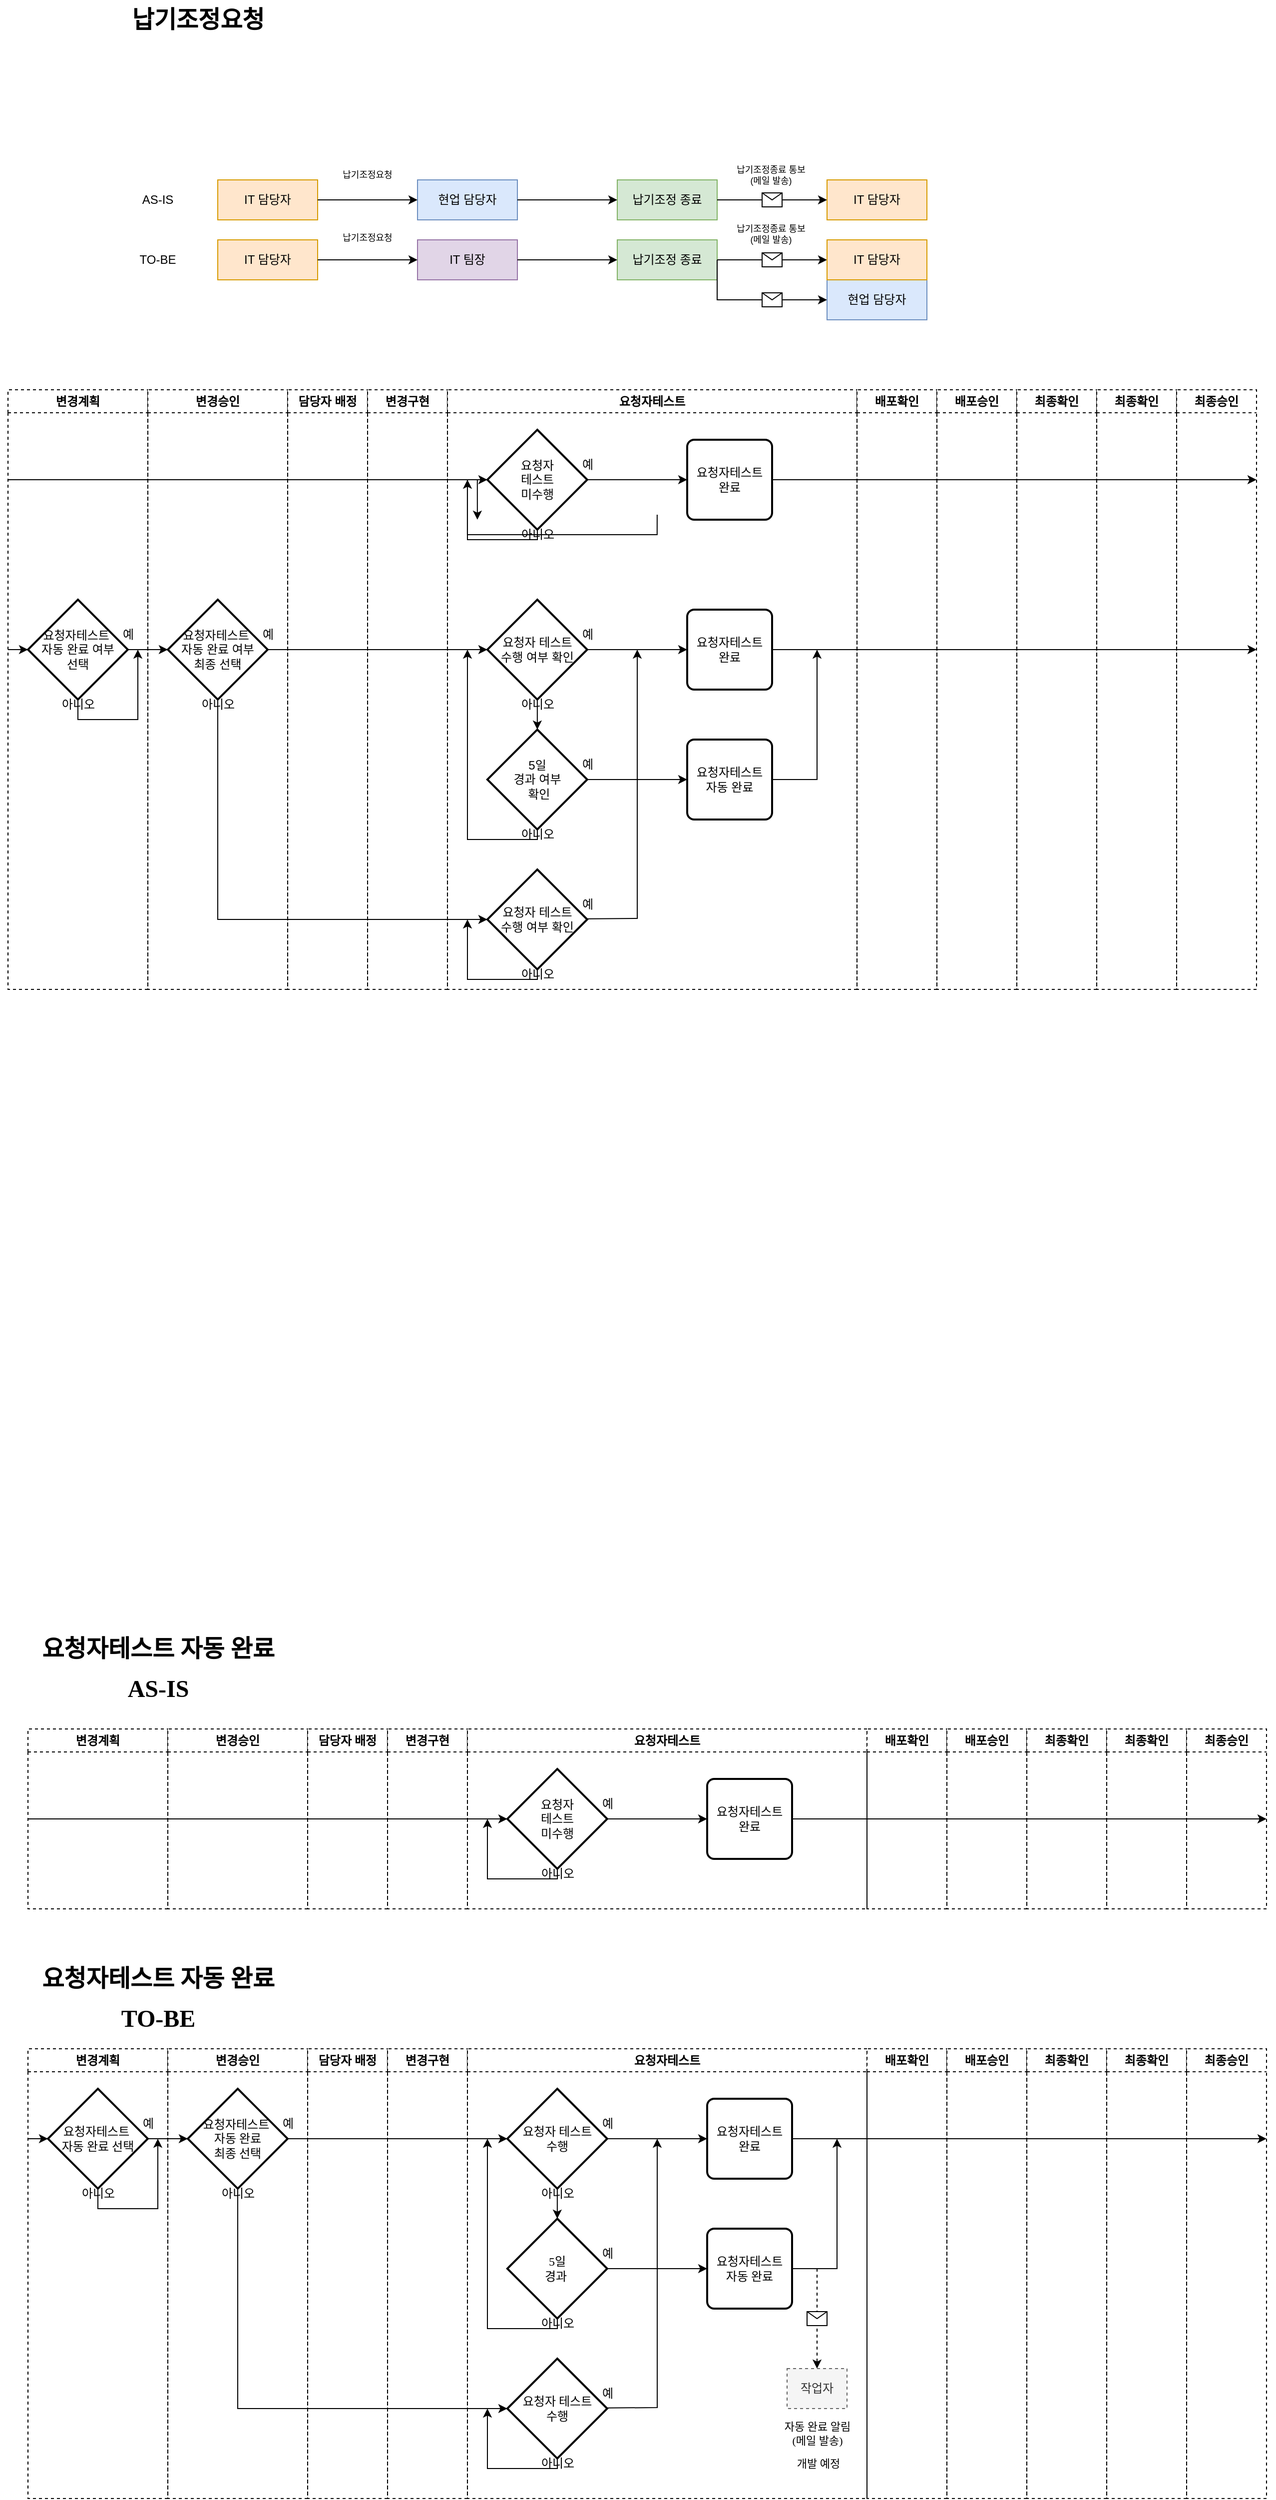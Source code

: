 <mxfile version="21.1.2" type="github">
  <diagram name="페이지-1" id="oeMr1jxLRIUCTHXcaMcz">
    <mxGraphModel dx="1296" dy="583" grid="1" gridSize="10" guides="1" tooltips="1" connect="1" arrows="1" fold="1" page="1" pageScale="1" pageWidth="2000" pageHeight="1000" math="0" shadow="0">
      <root>
        <mxCell id="0" />
        <mxCell id="1" parent="0" />
        <mxCell id="uftjSws4iOTrkfGyIKbN-3" value="IT 담당자" style="whiteSpace=wrap;html=1;fillColor=#ffe6cc;strokeColor=#d79b00;fontColor=#000000;" vertex="1" parent="1">
          <mxGeometry x="240" y="190" width="100" height="40" as="geometry" />
        </mxCell>
        <mxCell id="uftjSws4iOTrkfGyIKbN-6" value="현업 담당자" style="whiteSpace=wrap;html=1;fillColor=#dae8fc;strokeColor=#6c8ebf;fontColor=#000000;" vertex="1" parent="1">
          <mxGeometry x="440" y="190" width="100" height="40" as="geometry" />
        </mxCell>
        <mxCell id="uftjSws4iOTrkfGyIKbN-7" value="" style="html=1;rounded=1;curved=0;sourcePerimeterSpacing=0;targetPerimeterSpacing=0;startSize=6;endSize=6;noEdgeStyle=1;orthogonal=1;entryX=0;entryY=0.5;entryDx=0;entryDy=0;" edge="1" parent="1" source="uftjSws4iOTrkfGyIKbN-3" target="uftjSws4iOTrkfGyIKbN-6">
          <mxGeometry relative="1" as="geometry">
            <Array as="points" />
          </mxGeometry>
        </mxCell>
        <mxCell id="uftjSws4iOTrkfGyIKbN-16" value="IT 담당자" style="whiteSpace=wrap;html=1;fillColor=#ffe6cc;strokeColor=#d79b00;fontColor=#000000;" vertex="1" parent="1">
          <mxGeometry x="240" y="250" width="100" height="40" as="geometry" />
        </mxCell>
        <mxCell id="uftjSws4iOTrkfGyIKbN-17" value="IT 팀장" style="whiteSpace=wrap;html=1;fillColor=#e1d5e7;strokeColor=#9673a6;fontColor=#000000;" vertex="1" parent="1">
          <mxGeometry x="440" y="250" width="100" height="40" as="geometry" />
        </mxCell>
        <mxCell id="uftjSws4iOTrkfGyIKbN-18" value="" style="html=1;rounded=1;curved=0;sourcePerimeterSpacing=0;targetPerimeterSpacing=0;startSize=6;endSize=6;noEdgeStyle=1;orthogonal=1;entryX=0;entryY=0.5;entryDx=0;entryDy=0;" edge="1" source="uftjSws4iOTrkfGyIKbN-16" target="uftjSws4iOTrkfGyIKbN-17" parent="1">
          <mxGeometry relative="1" as="geometry">
            <Array as="points" />
          </mxGeometry>
        </mxCell>
        <mxCell id="uftjSws4iOTrkfGyIKbN-19" value="납기조정 종료" style="whiteSpace=wrap;html=1;fillColor=#d5e8d4;strokeColor=#82b366;fontColor=#000000;" vertex="1" parent="1">
          <mxGeometry x="640" y="250" width="100" height="40" as="geometry" />
        </mxCell>
        <mxCell id="uftjSws4iOTrkfGyIKbN-20" value="" style="html=1;rounded=1;curved=0;sourcePerimeterSpacing=0;targetPerimeterSpacing=0;startSize=6;endSize=6;noEdgeStyle=1;orthogonal=1;entryX=0;entryY=0.5;entryDx=0;entryDy=0;" edge="1" target="uftjSws4iOTrkfGyIKbN-19" parent="1">
          <mxGeometry relative="1" as="geometry">
            <mxPoint x="540" y="270" as="sourcePoint" />
            <Array as="points" />
          </mxGeometry>
        </mxCell>
        <mxCell id="uftjSws4iOTrkfGyIKbN-23" value="납기조정 종료" style="whiteSpace=wrap;html=1;fillColor=#d5e8d4;strokeColor=#82b366;fontColor=#000000;" vertex="1" parent="1">
          <mxGeometry x="640" y="190" width="100" height="40" as="geometry" />
        </mxCell>
        <mxCell id="uftjSws4iOTrkfGyIKbN-25" value="납기조정요청" style="text;html=1;strokeColor=none;fillColor=none;align=center;verticalAlign=middle;whiteSpace=wrap;rounded=0;fontSize=9;fontColor=#000000;" vertex="1" parent="1">
          <mxGeometry x="340" y="170" width="100" height="30" as="geometry" />
        </mxCell>
        <mxCell id="uftjSws4iOTrkfGyIKbN-27" value="" style="html=1;rounded=1;curved=0;sourcePerimeterSpacing=0;targetPerimeterSpacing=0;startSize=6;endSize=6;noEdgeStyle=1;orthogonal=1;entryX=0;entryY=0.5;entryDx=0;entryDy=0;" edge="1" parent="1">
          <mxGeometry relative="1" as="geometry">
            <mxPoint x="540" y="210" as="sourcePoint" />
            <mxPoint x="640" y="210" as="targetPoint" />
            <Array as="points" />
          </mxGeometry>
        </mxCell>
        <mxCell id="uftjSws4iOTrkfGyIKbN-28" value="납기조정요청" style="text;html=1;strokeColor=none;fillColor=none;align=center;verticalAlign=middle;whiteSpace=wrap;rounded=0;fontSize=9;fontColor=#000000;" vertex="1" parent="1">
          <mxGeometry x="340" y="233" width="100" height="30" as="geometry" />
        </mxCell>
        <mxCell id="uftjSws4iOTrkfGyIKbN-21" value="현업 담당자" style="whiteSpace=wrap;html=1;fillColor=#dae8fc;strokeColor=#6c8ebf;fontColor=#000000;" vertex="1" parent="1">
          <mxGeometry x="850" y="290" width="100" height="40" as="geometry" />
        </mxCell>
        <mxCell id="uftjSws4iOTrkfGyIKbN-30" value="납기조정요청" style="text;strokeColor=none;fillColor=none;html=1;fontSize=24;fontStyle=1;verticalAlign=middle;align=center;" vertex="1" parent="1">
          <mxGeometry x="170" y="10" width="100" height="40" as="geometry" />
        </mxCell>
        <mxCell id="uftjSws4iOTrkfGyIKbN-66" value="AS-IS" style="text;html=1;strokeColor=none;fillColor=none;align=center;verticalAlign=middle;whiteSpace=wrap;rounded=0;" vertex="1" parent="1">
          <mxGeometry x="150" y="195" width="60" height="30" as="geometry" />
        </mxCell>
        <mxCell id="uftjSws4iOTrkfGyIKbN-67" value="TO-BE" style="text;html=1;strokeColor=none;fillColor=none;align=center;verticalAlign=middle;whiteSpace=wrap;rounded=0;" vertex="1" parent="1">
          <mxGeometry x="150" y="255" width="60" height="30" as="geometry" />
        </mxCell>
        <mxCell id="uftjSws4iOTrkfGyIKbN-69" value="" style="endArrow=classic;html=1;rounded=0;entryX=0;entryY=0.5;entryDx=0;entryDy=0;exitX=1;exitY=0.5;exitDx=0;exitDy=0;" edge="1" parent="1" source="uftjSws4iOTrkfGyIKbN-19" target="uftjSws4iOTrkfGyIKbN-77">
          <mxGeometry relative="1" as="geometry">
            <mxPoint x="690" y="290" as="sourcePoint" />
            <mxPoint x="720" y="370" as="targetPoint" />
          </mxGeometry>
        </mxCell>
        <mxCell id="uftjSws4iOTrkfGyIKbN-70" value="" style="shape=message;html=1;outlineConnect=0;" vertex="1" parent="uftjSws4iOTrkfGyIKbN-69">
          <mxGeometry width="20" height="14" relative="1" as="geometry">
            <mxPoint x="-10" y="-7" as="offset" />
          </mxGeometry>
        </mxCell>
        <mxCell id="uftjSws4iOTrkfGyIKbN-29" value="납기조정종료 통보&lt;br&gt;(메일 발송)" style="text;html=1;strokeColor=none;fillColor=none;align=center;verticalAlign=middle;whiteSpace=wrap;rounded=0;fontSize=9;fontColor=#000000;" vertex="1" parent="1">
          <mxGeometry x="744" y="229" width="100" height="30" as="geometry" />
        </mxCell>
        <mxCell id="uftjSws4iOTrkfGyIKbN-77" value="IT 담당자" style="whiteSpace=wrap;html=1;fillColor=#ffe6cc;strokeColor=#d79b00;fontColor=#000000;" vertex="1" parent="1">
          <mxGeometry x="850" y="250" width="100" height="40" as="geometry" />
        </mxCell>
        <mxCell id="uftjSws4iOTrkfGyIKbN-79" value="" style="endArrow=classic;html=1;rounded=0;entryX=0;entryY=0.5;entryDx=0;entryDy=0;" edge="1" parent="1" target="uftjSws4iOTrkfGyIKbN-21">
          <mxGeometry relative="1" as="geometry">
            <mxPoint x="740" y="270" as="sourcePoint" />
            <mxPoint x="680" y="370" as="targetPoint" />
            <Array as="points">
              <mxPoint x="740" y="310" />
            </Array>
          </mxGeometry>
        </mxCell>
        <mxCell id="uftjSws4iOTrkfGyIKbN-80" value="" style="shape=message;html=1;outlineConnect=0;" vertex="1" parent="uftjSws4iOTrkfGyIKbN-79">
          <mxGeometry width="20" height="14" relative="1" as="geometry">
            <mxPoint x="10" y="-7" as="offset" />
          </mxGeometry>
        </mxCell>
        <mxCell id="uftjSws4iOTrkfGyIKbN-83" value="IT 담당자" style="whiteSpace=wrap;html=1;fillColor=#ffe6cc;strokeColor=#d79b00;fontColor=#000000;" vertex="1" parent="1">
          <mxGeometry x="850" y="190" width="100" height="40" as="geometry" />
        </mxCell>
        <mxCell id="uftjSws4iOTrkfGyIKbN-85" value="" style="endArrow=classic;html=1;rounded=0;entryX=0;entryY=0.5;entryDx=0;entryDy=0;exitX=1;exitY=0.5;exitDx=0;exitDy=0;" edge="1" parent="1" source="uftjSws4iOTrkfGyIKbN-23" target="uftjSws4iOTrkfGyIKbN-83">
          <mxGeometry relative="1" as="geometry">
            <mxPoint x="440" y="150" as="sourcePoint" />
            <mxPoint x="540" y="150" as="targetPoint" />
          </mxGeometry>
        </mxCell>
        <mxCell id="uftjSws4iOTrkfGyIKbN-86" value="" style="shape=message;html=1;outlineConnect=0;" vertex="1" parent="uftjSws4iOTrkfGyIKbN-85">
          <mxGeometry width="20" height="14" relative="1" as="geometry">
            <mxPoint x="-10" y="-7" as="offset" />
          </mxGeometry>
        </mxCell>
        <mxCell id="uftjSws4iOTrkfGyIKbN-87" value="납기조정종료 통보&lt;br&gt;(메일 발송)" style="text;html=1;strokeColor=none;fillColor=none;align=center;verticalAlign=middle;whiteSpace=wrap;rounded=0;fontSize=9;fontColor=#000000;" vertex="1" parent="1">
          <mxGeometry x="744" y="170" width="100" height="30" as="geometry" />
        </mxCell>
        <mxCell id="uftjSws4iOTrkfGyIKbN-90" value="변경계획" style="swimlane;whiteSpace=wrap;html=1;dashed=1;" vertex="1" parent="1">
          <mxGeometry x="30" y="400" width="140" height="600" as="geometry" />
        </mxCell>
        <mxCell id="uftjSws4iOTrkfGyIKbN-51" value="요청자테스트&amp;nbsp;&lt;br&gt;자동 완료 여부 &lt;br&gt;선택" style="strokeWidth=2;html=1;shape=mxgraph.flowchart.decision;whiteSpace=wrap;" vertex="1" parent="uftjSws4iOTrkfGyIKbN-90">
          <mxGeometry x="20" y="210" width="100" height="100" as="geometry" />
        </mxCell>
        <mxCell id="uftjSws4iOTrkfGyIKbN-105" value="예" style="text;html=1;align=center;verticalAlign=middle;resizable=0;points=[];autosize=1;strokeColor=none;fillColor=none;" vertex="1" parent="uftjSws4iOTrkfGyIKbN-90">
          <mxGeometry x="100" y="230" width="40" height="30" as="geometry" />
        </mxCell>
        <mxCell id="uftjSws4iOTrkfGyIKbN-103" value="아니오" style="text;html=1;align=center;verticalAlign=middle;resizable=0;points=[];autosize=1;strokeColor=none;fillColor=none;" vertex="1" parent="uftjSws4iOTrkfGyIKbN-90">
          <mxGeometry x="40" y="300" width="60" height="30" as="geometry" />
        </mxCell>
        <mxCell id="uftjSws4iOTrkfGyIKbN-222" value="" style="edgeStyle=orthogonalEdgeStyle;rounded=0;orthogonalLoop=1;jettySize=auto;html=1;entryX=0;entryY=0.5;entryDx=0;entryDy=0;entryPerimeter=0;exitX=0.5;exitY=1;exitDx=0;exitDy=0;exitPerimeter=0;" edge="1" parent="uftjSws4iOTrkfGyIKbN-90" target="uftjSws4iOTrkfGyIKbN-220">
          <mxGeometry relative="1" as="geometry">
            <mxPoint x="649.94" y="125" as="sourcePoint" />
            <mxPoint x="469.94" y="130" as="targetPoint" />
            <Array as="points">
              <mxPoint x="649.94" y="145" />
              <mxPoint x="459.94" y="145" />
              <mxPoint x="459.94" y="90" />
            </Array>
          </mxGeometry>
        </mxCell>
        <mxCell id="uftjSws4iOTrkfGyIKbN-91" value="변경승인" style="swimlane;whiteSpace=wrap;html=1;dashed=1;startSize=23;" vertex="1" parent="1">
          <mxGeometry x="170" y="400" width="140" height="600" as="geometry" />
        </mxCell>
        <mxCell id="uftjSws4iOTrkfGyIKbN-106" value="요청자테스트&amp;nbsp;&lt;br&gt;자동 완료 여부 &lt;br&gt;최종 선택" style="strokeWidth=2;html=1;shape=mxgraph.flowchart.decision;whiteSpace=wrap;" vertex="1" parent="uftjSws4iOTrkfGyIKbN-91">
          <mxGeometry x="20" y="210" width="100" height="100" as="geometry" />
        </mxCell>
        <mxCell id="uftjSws4iOTrkfGyIKbN-110" value="아니오" style="text;html=1;align=center;verticalAlign=middle;resizable=0;points=[];autosize=1;strokeColor=none;fillColor=none;" vertex="1" parent="uftjSws4iOTrkfGyIKbN-91">
          <mxGeometry x="40" y="300" width="60" height="30" as="geometry" />
        </mxCell>
        <mxCell id="uftjSws4iOTrkfGyIKbN-109" value="예" style="text;html=1;align=center;verticalAlign=middle;resizable=0;points=[];autosize=1;strokeColor=none;fillColor=none;" vertex="1" parent="uftjSws4iOTrkfGyIKbN-91">
          <mxGeometry x="100" y="230" width="40" height="30" as="geometry" />
        </mxCell>
        <mxCell id="uftjSws4iOTrkfGyIKbN-92" value="담당자 배정" style="swimlane;whiteSpace=wrap;html=1;dashed=1;" vertex="1" parent="1">
          <mxGeometry x="310" y="400" width="80" height="600" as="geometry" />
        </mxCell>
        <mxCell id="uftjSws4iOTrkfGyIKbN-93" value="변경구현" style="swimlane;whiteSpace=wrap;html=1;dashed=1;" vertex="1" parent="1">
          <mxGeometry x="390" y="400" width="80" height="600" as="geometry" />
        </mxCell>
        <mxCell id="uftjSws4iOTrkfGyIKbN-94" value="요청자테스트" style="swimlane;whiteSpace=wrap;html=1;dashed=1;startSize=23;" vertex="1" parent="1">
          <mxGeometry x="470" y="400" width="410" height="600" as="geometry" />
        </mxCell>
        <mxCell id="uftjSws4iOTrkfGyIKbN-115" value="5일 &lt;br&gt;경과 여부&lt;br&gt;&amp;nbsp;확인" style="strokeWidth=2;html=1;shape=mxgraph.flowchart.decision;whiteSpace=wrap;" vertex="1" parent="uftjSws4iOTrkfGyIKbN-94">
          <mxGeometry x="39.94" y="340" width="100" height="100" as="geometry" />
        </mxCell>
        <mxCell id="uftjSws4iOTrkfGyIKbN-114" value="요청자테스트&lt;br&gt;자동 완료" style="rounded=1;whiteSpace=wrap;html=1;absoluteArcSize=1;arcSize=14;strokeWidth=2;" vertex="1" parent="uftjSws4iOTrkfGyIKbN-94">
          <mxGeometry x="240" y="350" width="85" height="80" as="geometry" />
        </mxCell>
        <mxCell id="uftjSws4iOTrkfGyIKbN-120" value="요청자테스트&lt;br&gt;완료" style="rounded=1;whiteSpace=wrap;html=1;absoluteArcSize=1;arcSize=14;strokeWidth=2;" vertex="1" parent="uftjSws4iOTrkfGyIKbN-94">
          <mxGeometry x="240" y="220" width="85" height="80" as="geometry" />
        </mxCell>
        <mxCell id="uftjSws4iOTrkfGyIKbN-130" value="요청자 테스트&lt;br&gt;수행 여부 확인" style="strokeWidth=2;html=1;shape=mxgraph.flowchart.decision;whiteSpace=wrap;" vertex="1" parent="uftjSws4iOTrkfGyIKbN-94">
          <mxGeometry x="39.94" y="210" width="100" height="100" as="geometry" />
        </mxCell>
        <mxCell id="uftjSws4iOTrkfGyIKbN-132" value="" style="endArrow=classic;html=1;rounded=0;exitX=0.5;exitY=1;exitDx=0;exitDy=0;exitPerimeter=0;entryX=0.5;entryY=0;entryDx=0;entryDy=0;entryPerimeter=0;" edge="1" parent="uftjSws4iOTrkfGyIKbN-94" source="uftjSws4iOTrkfGyIKbN-130" target="uftjSws4iOTrkfGyIKbN-115">
          <mxGeometry width="50" height="50" relative="1" as="geometry">
            <mxPoint x="89.94" y="440" as="sourcePoint" />
            <mxPoint x="90" y="330" as="targetPoint" />
          </mxGeometry>
        </mxCell>
        <mxCell id="uftjSws4iOTrkfGyIKbN-131" value="" style="endArrow=classic;html=1;rounded=0;entryX=0;entryY=0.5;entryDx=0;entryDy=0;exitX=1;exitY=0.5;exitDx=0;exitDy=0;exitPerimeter=0;" edge="1" parent="uftjSws4iOTrkfGyIKbN-94" source="uftjSws4iOTrkfGyIKbN-115" target="uftjSws4iOTrkfGyIKbN-114">
          <mxGeometry width="50" height="50" relative="1" as="geometry">
            <mxPoint x="259.94" y="260" as="sourcePoint" />
            <mxPoint x="189.94" y="268" as="targetPoint" />
          </mxGeometry>
        </mxCell>
        <mxCell id="uftjSws4iOTrkfGyIKbN-135" value="" style="endArrow=classic;html=1;rounded=0;entryX=0;entryY=0.5;entryDx=0;entryDy=0;" edge="1" parent="uftjSws4iOTrkfGyIKbN-94" target="uftjSws4iOTrkfGyIKbN-120">
          <mxGeometry width="50" height="50" relative="1" as="geometry">
            <mxPoint x="140" y="260" as="sourcePoint" />
            <mxPoint x="169.94" y="259" as="targetPoint" />
          </mxGeometry>
        </mxCell>
        <mxCell id="uftjSws4iOTrkfGyIKbN-144" value="" style="endArrow=classic;html=1;rounded=0;exitX=1;exitY=0.5;exitDx=0;exitDy=0;" edge="1" parent="uftjSws4iOTrkfGyIKbN-94" source="uftjSws4iOTrkfGyIKbN-114">
          <mxGeometry width="50" height="50" relative="1" as="geometry">
            <mxPoint x="309.94" y="330" as="sourcePoint" />
            <mxPoint x="370" y="260" as="targetPoint" />
            <Array as="points">
              <mxPoint x="370" y="390" />
            </Array>
          </mxGeometry>
        </mxCell>
        <mxCell id="uftjSws4iOTrkfGyIKbN-231" value="요청자테스트&lt;br&gt;완료" style="rounded=1;whiteSpace=wrap;html=1;absoluteArcSize=1;arcSize=14;strokeWidth=2;" vertex="1" parent="uftjSws4iOTrkfGyIKbN-94">
          <mxGeometry x="240" y="50" width="85" height="80" as="geometry" />
        </mxCell>
        <mxCell id="uftjSws4iOTrkfGyIKbN-232" value="요청자&lt;br&gt;테스트&lt;br&gt;미수행" style="strokeWidth=2;html=1;shape=mxgraph.flowchart.decision;whiteSpace=wrap;" vertex="1" parent="uftjSws4iOTrkfGyIKbN-94">
          <mxGeometry x="39.94" y="40" width="100" height="100" as="geometry" />
        </mxCell>
        <mxCell id="uftjSws4iOTrkfGyIKbN-233" value="" style="endArrow=classic;html=1;rounded=0;exitX=1;exitY=0.5;exitDx=0;exitDy=0;exitPerimeter=0;" edge="1" source="uftjSws4iOTrkfGyIKbN-232" target="uftjSws4iOTrkfGyIKbN-231" parent="uftjSws4iOTrkfGyIKbN-94">
          <mxGeometry width="50" height="50" relative="1" as="geometry">
            <mxPoint x="129.94" y="100" as="sourcePoint" />
            <mxPoint x="179.94" y="100" as="targetPoint" />
          </mxGeometry>
        </mxCell>
        <mxCell id="uftjSws4iOTrkfGyIKbN-236" value="" style="endArrow=classic;html=1;rounded=0;entryX=0;entryY=0.5;entryDx=0;entryDy=0;entryPerimeter=0;" edge="1" parent="uftjSws4iOTrkfGyIKbN-94" target="uftjSws4iOTrkfGyIKbN-51">
          <mxGeometry width="50" height="50" relative="1" as="geometry">
            <mxPoint x="-440" y="260" as="sourcePoint" />
            <mxPoint x="800" y="90" as="targetPoint" />
          </mxGeometry>
        </mxCell>
        <mxCell id="uftjSws4iOTrkfGyIKbN-243" value="요청자 테스트&lt;br&gt;수행 여부 확인" style="strokeWidth=2;html=1;shape=mxgraph.flowchart.decision;whiteSpace=wrap;" vertex="1" parent="uftjSws4iOTrkfGyIKbN-94">
          <mxGeometry x="39.94" y="480" width="100" height="100" as="geometry" />
        </mxCell>
        <mxCell id="uftjSws4iOTrkfGyIKbN-244" value="" style="endArrow=classic;html=1;rounded=0;" edge="1" parent="uftjSws4iOTrkfGyIKbN-94">
          <mxGeometry width="50" height="50" relative="1" as="geometry">
            <mxPoint x="140" y="529.41" as="sourcePoint" />
            <mxPoint x="190" y="260" as="targetPoint" />
            <Array as="points">
              <mxPoint x="190" y="529" />
            </Array>
          </mxGeometry>
        </mxCell>
        <mxCell id="uftjSws4iOTrkfGyIKbN-245" value="예" style="text;html=1;align=center;verticalAlign=middle;resizable=0;points=[];autosize=1;strokeColor=none;fillColor=none;" vertex="1" parent="uftjSws4iOTrkfGyIKbN-94">
          <mxGeometry x="119.94" y="230" width="40" height="30" as="geometry" />
        </mxCell>
        <mxCell id="uftjSws4iOTrkfGyIKbN-246" value="아니오" style="text;html=1;align=center;verticalAlign=middle;resizable=0;points=[];autosize=1;strokeColor=none;fillColor=none;" vertex="1" parent="uftjSws4iOTrkfGyIKbN-94">
          <mxGeometry x="59.94" y="300" width="60" height="30" as="geometry" />
        </mxCell>
        <mxCell id="uftjSws4iOTrkfGyIKbN-247" value="예" style="text;html=1;align=center;verticalAlign=middle;resizable=0;points=[];autosize=1;strokeColor=none;fillColor=none;" vertex="1" parent="uftjSws4iOTrkfGyIKbN-94">
          <mxGeometry x="119.94" y="360" width="40" height="30" as="geometry" />
        </mxCell>
        <mxCell id="uftjSws4iOTrkfGyIKbN-248" value="아니오" style="text;html=1;align=center;verticalAlign=middle;resizable=0;points=[];autosize=1;strokeColor=none;fillColor=none;" vertex="1" parent="uftjSws4iOTrkfGyIKbN-94">
          <mxGeometry x="59.94" y="430" width="60" height="30" as="geometry" />
        </mxCell>
        <mxCell id="uftjSws4iOTrkfGyIKbN-249" value="" style="endArrow=classic;html=1;rounded=0;" edge="1" parent="uftjSws4iOTrkfGyIKbN-94">
          <mxGeometry width="50" height="50" relative="1" as="geometry">
            <mxPoint x="90" y="440" as="sourcePoint" />
            <mxPoint x="20" y="260" as="targetPoint" />
            <Array as="points">
              <mxPoint x="90" y="450" />
              <mxPoint x="20" y="450" />
            </Array>
          </mxGeometry>
        </mxCell>
        <mxCell id="uftjSws4iOTrkfGyIKbN-252" value="예" style="text;html=1;align=center;verticalAlign=middle;resizable=0;points=[];autosize=1;strokeColor=none;fillColor=none;" vertex="1" parent="uftjSws4iOTrkfGyIKbN-94">
          <mxGeometry x="119.94" y="500" width="40" height="30" as="geometry" />
        </mxCell>
        <mxCell id="uftjSws4iOTrkfGyIKbN-253" value="아니오" style="text;html=1;align=center;verticalAlign=middle;resizable=0;points=[];autosize=1;strokeColor=none;fillColor=none;" vertex="1" parent="uftjSws4iOTrkfGyIKbN-94">
          <mxGeometry x="59.94" y="570" width="60" height="30" as="geometry" />
        </mxCell>
        <mxCell id="uftjSws4iOTrkfGyIKbN-257" value="아니오" style="text;html=1;align=center;verticalAlign=middle;resizable=0;points=[];autosize=1;strokeColor=none;fillColor=none;" vertex="1" parent="uftjSws4iOTrkfGyIKbN-94">
          <mxGeometry x="59.94" y="130" width="60" height="30" as="geometry" />
        </mxCell>
        <mxCell id="uftjSws4iOTrkfGyIKbN-258" value="" style="endArrow=classic;html=1;rounded=0;exitX=0.5;exitY=1;exitDx=0;exitDy=0;exitPerimeter=0;" edge="1" parent="uftjSws4iOTrkfGyIKbN-94">
          <mxGeometry width="50" height="50" relative="1" as="geometry">
            <mxPoint x="90" y="140" as="sourcePoint" />
            <mxPoint x="20" y="90" as="targetPoint" />
            <Array as="points">
              <mxPoint x="90" y="150" />
              <mxPoint x="20" y="150" />
            </Array>
          </mxGeometry>
        </mxCell>
        <mxCell id="uftjSws4iOTrkfGyIKbN-259" value="예" style="text;html=1;align=center;verticalAlign=middle;resizable=0;points=[];autosize=1;strokeColor=none;fillColor=none;" vertex="1" parent="uftjSws4iOTrkfGyIKbN-94">
          <mxGeometry x="119.94" y="60" width="40" height="30" as="geometry" />
        </mxCell>
        <mxCell id="uftjSws4iOTrkfGyIKbN-263" value="" style="endArrow=classic;html=1;rounded=0;exitX=1;exitY=0.5;exitDx=0;exitDy=0;" edge="1" parent="uftjSws4iOTrkfGyIKbN-94" source="uftjSws4iOTrkfGyIKbN-231">
          <mxGeometry width="50" height="50" relative="1" as="geometry">
            <mxPoint x="140" y="170" as="sourcePoint" />
            <mxPoint x="810" y="90" as="targetPoint" />
            <Array as="points" />
          </mxGeometry>
        </mxCell>
        <mxCell id="uftjSws4iOTrkfGyIKbN-95" value="배포확인" style="swimlane;whiteSpace=wrap;html=1;dashed=1;" vertex="1" parent="1">
          <mxGeometry x="880" y="400" width="80" height="600" as="geometry" />
        </mxCell>
        <mxCell id="uftjSws4iOTrkfGyIKbN-96" value="배포승인" style="swimlane;whiteSpace=wrap;html=1;dashed=1;startSize=23;" vertex="1" parent="1">
          <mxGeometry x="960" y="400" width="80" height="600" as="geometry" />
        </mxCell>
        <mxCell id="uftjSws4iOTrkfGyIKbN-97" value="최종확인" style="swimlane;whiteSpace=wrap;html=1;dashed=1;" vertex="1" parent="1">
          <mxGeometry x="1040" y="400" width="80" height="600" as="geometry" />
        </mxCell>
        <mxCell id="uftjSws4iOTrkfGyIKbN-98" value="최종확인" style="swimlane;whiteSpace=wrap;html=1;dashed=1;" vertex="1" parent="1">
          <mxGeometry x="1120" y="400" width="80" height="600" as="geometry" />
        </mxCell>
        <mxCell id="uftjSws4iOTrkfGyIKbN-99" value="최종승인" style="swimlane;whiteSpace=wrap;html=1;dashed=1;" vertex="1" parent="1">
          <mxGeometry x="1200" y="400" width="80" height="600" as="geometry" />
        </mxCell>
        <mxCell id="uftjSws4iOTrkfGyIKbN-100" value="" style="endArrow=classic;html=1;rounded=0;exitX=1;exitY=0.5;exitDx=0;exitDy=0;exitPerimeter=0;entryX=0;entryY=0.5;entryDx=0;entryDy=0;entryPerimeter=0;" edge="1" parent="1" source="uftjSws4iOTrkfGyIKbN-51" target="uftjSws4iOTrkfGyIKbN-106">
          <mxGeometry width="50" height="50" relative="1" as="geometry">
            <mxPoint x="690" y="630" as="sourcePoint" />
            <mxPoint x="190" y="658" as="targetPoint" />
          </mxGeometry>
        </mxCell>
        <mxCell id="uftjSws4iOTrkfGyIKbN-102" value="" style="endArrow=classic;html=1;rounded=0;exitX=0.5;exitY=1;exitDx=0;exitDy=0;exitPerimeter=0;" edge="1" parent="1" source="uftjSws4iOTrkfGyIKbN-51">
          <mxGeometry width="50" height="50" relative="1" as="geometry">
            <mxPoint x="160" y="660" as="sourcePoint" />
            <mxPoint x="160" y="660" as="targetPoint" />
            <Array as="points">
              <mxPoint x="100" y="730" />
              <mxPoint x="160" y="730" />
            </Array>
          </mxGeometry>
        </mxCell>
        <mxCell id="uftjSws4iOTrkfGyIKbN-111" value="" style="endArrow=classic;html=1;rounded=0;exitX=1;exitY=0.5;exitDx=0;exitDy=0;exitPerimeter=0;entryX=0;entryY=0.5;entryDx=0;entryDy=0;entryPerimeter=0;" edge="1" parent="1" source="uftjSws4iOTrkfGyIKbN-106" target="uftjSws4iOTrkfGyIKbN-130">
          <mxGeometry width="50" height="50" relative="1" as="geometry">
            <mxPoint x="390" y="660" as="sourcePoint" />
            <mxPoint x="840" y="658" as="targetPoint" />
          </mxGeometry>
        </mxCell>
        <mxCell id="uftjSws4iOTrkfGyIKbN-112" value="" style="endArrow=classic;html=1;rounded=0;exitX=0.5;exitY=1;exitDx=0;exitDy=0;exitPerimeter=0;entryX=0;entryY=0.5;entryDx=0;entryDy=0;entryPerimeter=0;" edge="1" parent="1" source="uftjSws4iOTrkfGyIKbN-106" target="uftjSws4iOTrkfGyIKbN-243">
          <mxGeometry width="50" height="50" relative="1" as="geometry">
            <mxPoint x="340" y="710" as="sourcePoint" />
            <mxPoint x="490" y="930" as="targetPoint" />
            <Array as="points">
              <mxPoint x="240" y="930" />
              <mxPoint x="360" y="930" />
            </Array>
          </mxGeometry>
        </mxCell>
        <mxCell id="uftjSws4iOTrkfGyIKbN-143" value="" style="endArrow=classic;html=1;rounded=0;exitX=1;exitY=0.5;exitDx=0;exitDy=0;" edge="1" parent="1" source="uftjSws4iOTrkfGyIKbN-120">
          <mxGeometry width="50" height="50" relative="1" as="geometry">
            <mxPoint x="600" y="669" as="sourcePoint" />
            <mxPoint x="1280" y="660" as="targetPoint" />
            <Array as="points" />
          </mxGeometry>
        </mxCell>
        <mxCell id="uftjSws4iOTrkfGyIKbN-237" value="" style="endArrow=classic;html=1;rounded=0;entryX=0;entryY=0.5;entryDx=0;entryDy=0;entryPerimeter=0;" edge="1" parent="1" target="uftjSws4iOTrkfGyIKbN-232">
          <mxGeometry width="50" height="50" relative="1" as="geometry">
            <mxPoint x="30" y="490" as="sourcePoint" />
            <mxPoint x="1290" y="498" as="targetPoint" />
          </mxGeometry>
        </mxCell>
        <mxCell id="uftjSws4iOTrkfGyIKbN-238" value="" style="endArrow=classic;html=1;rounded=0;exitX=0.5;exitY=1;exitDx=0;exitDy=0;exitPerimeter=0;" edge="1" parent="1" source="uftjSws4iOTrkfGyIKbN-243">
          <mxGeometry width="50" height="50" relative="1" as="geometry">
            <mxPoint x="560" y="990" as="sourcePoint" />
            <mxPoint x="490" y="930" as="targetPoint" />
            <Array as="points">
              <mxPoint x="560" y="990" />
              <mxPoint x="490" y="990" />
            </Array>
          </mxGeometry>
        </mxCell>
        <mxCell id="uftjSws4iOTrkfGyIKbN-264" value="변경계획" style="swimlane;whiteSpace=wrap;html=1;dashed=1;swimlaneFillColor=default;fontFamily=나눔고딕;" vertex="1" parent="1">
          <mxGeometry x="50" y="2060" width="140" height="450" as="geometry" />
        </mxCell>
        <mxCell id="uftjSws4iOTrkfGyIKbN-265" value="요청자테스트&amp;nbsp;&lt;br&gt;자동 완료 선택" style="strokeWidth=2;html=1;shape=mxgraph.flowchart.decision;whiteSpace=wrap;fontFamily=나눔고딕;" vertex="1" parent="uftjSws4iOTrkfGyIKbN-264">
          <mxGeometry x="20" y="40" width="100" height="100" as="geometry" />
        </mxCell>
        <mxCell id="uftjSws4iOTrkfGyIKbN-266" value="예" style="text;html=1;align=center;verticalAlign=middle;resizable=0;points=[];autosize=1;strokeColor=none;fillColor=none;fontFamily=나눔고딕;" vertex="1" parent="uftjSws4iOTrkfGyIKbN-264">
          <mxGeometry x="105" y="60" width="30" height="30" as="geometry" />
        </mxCell>
        <mxCell id="uftjSws4iOTrkfGyIKbN-267" value="아니오" style="text;html=1;align=center;verticalAlign=middle;resizable=0;points=[];autosize=1;strokeColor=none;fillColor=none;fontFamily=나눔고딕;" vertex="1" parent="uftjSws4iOTrkfGyIKbN-264">
          <mxGeometry x="40" y="130" width="60" height="30" as="geometry" />
        </mxCell>
        <mxCell id="uftjSws4iOTrkfGyIKbN-269" value="변경승인" style="swimlane;whiteSpace=wrap;html=1;dashed=1;startSize=23;fontFamily=나눔고딕;" vertex="1" parent="1">
          <mxGeometry x="190" y="2060" width="140" height="450" as="geometry" />
        </mxCell>
        <mxCell id="uftjSws4iOTrkfGyIKbN-270" value="요청자테스트&amp;nbsp;&lt;br&gt;자동 완료&lt;br&gt;최종 선택" style="strokeWidth=2;html=1;shape=mxgraph.flowchart.decision;whiteSpace=wrap;fontFamily=나눔고딕;" vertex="1" parent="uftjSws4iOTrkfGyIKbN-269">
          <mxGeometry x="20" y="40" width="100" height="100" as="geometry" />
        </mxCell>
        <mxCell id="uftjSws4iOTrkfGyIKbN-271" value="아니오" style="text;html=1;align=center;verticalAlign=middle;resizable=0;points=[];autosize=1;strokeColor=none;fillColor=none;fontFamily=나눔고딕;" vertex="1" parent="uftjSws4iOTrkfGyIKbN-269">
          <mxGeometry x="40" y="130" width="60" height="30" as="geometry" />
        </mxCell>
        <mxCell id="uftjSws4iOTrkfGyIKbN-272" value="예" style="text;html=1;align=center;verticalAlign=middle;resizable=0;points=[];autosize=1;strokeColor=none;fillColor=none;fontFamily=나눔고딕;" vertex="1" parent="uftjSws4iOTrkfGyIKbN-269">
          <mxGeometry x="105" y="60" width="30" height="30" as="geometry" />
        </mxCell>
        <mxCell id="uftjSws4iOTrkfGyIKbN-273" value="담당자 배정" style="swimlane;whiteSpace=wrap;html=1;dashed=1;fontFamily=나눔고딕;" vertex="1" parent="1">
          <mxGeometry x="330" y="2060" width="80" height="450" as="geometry" />
        </mxCell>
        <mxCell id="uftjSws4iOTrkfGyIKbN-274" value="변경구현" style="swimlane;whiteSpace=wrap;html=1;dashed=1;fontFamily=나눔고딕;" vertex="1" parent="1">
          <mxGeometry x="410" y="2060" width="80" height="450" as="geometry" />
        </mxCell>
        <mxCell id="uftjSws4iOTrkfGyIKbN-275" value="요청자테스트" style="swimlane;whiteSpace=wrap;html=1;dashed=1;startSize=23;fontFamily=나눔고딕;" vertex="1" parent="1">
          <mxGeometry x="490" y="2060" width="400" height="450" as="geometry" />
        </mxCell>
        <mxCell id="uftjSws4iOTrkfGyIKbN-276" value="5일 &lt;br&gt;경과&amp;nbsp;" style="strokeWidth=2;html=1;shape=mxgraph.flowchart.decision;whiteSpace=wrap;fontFamily=나눔고딕;" vertex="1" parent="uftjSws4iOTrkfGyIKbN-275">
          <mxGeometry x="39.94" y="170" width="100" height="100" as="geometry" />
        </mxCell>
        <mxCell id="uftjSws4iOTrkfGyIKbN-277" value="요청자테스트&lt;br&gt;자동 완료" style="rounded=1;whiteSpace=wrap;html=1;absoluteArcSize=1;arcSize=14;strokeWidth=2;fontFamily=나눔고딕;" vertex="1" parent="uftjSws4iOTrkfGyIKbN-275">
          <mxGeometry x="240" y="180" width="85" height="80" as="geometry" />
        </mxCell>
        <mxCell id="uftjSws4iOTrkfGyIKbN-278" value="요청자테스트&lt;br&gt;완료" style="rounded=1;whiteSpace=wrap;html=1;absoluteArcSize=1;arcSize=14;strokeWidth=2;fontFamily=나눔고딕;" vertex="1" parent="uftjSws4iOTrkfGyIKbN-275">
          <mxGeometry x="240" y="50" width="85" height="80" as="geometry" />
        </mxCell>
        <mxCell id="uftjSws4iOTrkfGyIKbN-279" value="요청자 테스트&lt;br&gt;수행" style="strokeWidth=2;html=1;shape=mxgraph.flowchart.decision;whiteSpace=wrap;fontFamily=나눔고딕;" vertex="1" parent="uftjSws4iOTrkfGyIKbN-275">
          <mxGeometry x="39.94" y="40" width="100" height="100" as="geometry" />
        </mxCell>
        <mxCell id="uftjSws4iOTrkfGyIKbN-280" value="" style="endArrow=classic;html=1;rounded=0;exitX=0.5;exitY=1;exitDx=0;exitDy=0;exitPerimeter=0;entryX=0.5;entryY=0;entryDx=0;entryDy=0;entryPerimeter=0;fontFamily=나눔고딕;" edge="1" parent="uftjSws4iOTrkfGyIKbN-275" source="uftjSws4iOTrkfGyIKbN-279" target="uftjSws4iOTrkfGyIKbN-276">
          <mxGeometry width="50" height="50" relative="1" as="geometry">
            <mxPoint x="89.94" y="270" as="sourcePoint" />
            <mxPoint x="90" y="160" as="targetPoint" />
          </mxGeometry>
        </mxCell>
        <mxCell id="uftjSws4iOTrkfGyIKbN-281" value="" style="endArrow=classic;html=1;rounded=0;entryX=0;entryY=0.5;entryDx=0;entryDy=0;exitX=1;exitY=0.5;exitDx=0;exitDy=0;exitPerimeter=0;fontFamily=나눔고딕;" edge="1" parent="uftjSws4iOTrkfGyIKbN-275" source="uftjSws4iOTrkfGyIKbN-276" target="uftjSws4iOTrkfGyIKbN-277">
          <mxGeometry width="50" height="50" relative="1" as="geometry">
            <mxPoint x="259.94" y="90" as="sourcePoint" />
            <mxPoint x="189.94" y="98" as="targetPoint" />
          </mxGeometry>
        </mxCell>
        <mxCell id="uftjSws4iOTrkfGyIKbN-282" value="" style="endArrow=classic;html=1;rounded=0;entryX=0;entryY=0.5;entryDx=0;entryDy=0;fontFamily=나눔고딕;" edge="1" parent="uftjSws4iOTrkfGyIKbN-275" target="uftjSws4iOTrkfGyIKbN-278">
          <mxGeometry width="50" height="50" relative="1" as="geometry">
            <mxPoint x="140" y="90" as="sourcePoint" />
            <mxPoint x="169.94" y="89" as="targetPoint" />
          </mxGeometry>
        </mxCell>
        <mxCell id="uftjSws4iOTrkfGyIKbN-287" value="" style="endArrow=classic;html=1;rounded=0;entryX=0;entryY=0.5;entryDx=0;entryDy=0;entryPerimeter=0;fontFamily=나눔고딕;" edge="1" parent="uftjSws4iOTrkfGyIKbN-275" target="uftjSws4iOTrkfGyIKbN-265">
          <mxGeometry width="50" height="50" relative="1" as="geometry">
            <mxPoint x="-440" y="90" as="sourcePoint" />
            <mxPoint x="800" y="-80" as="targetPoint" />
          </mxGeometry>
        </mxCell>
        <mxCell id="uftjSws4iOTrkfGyIKbN-288" value="요청자 테스트&lt;br&gt;수행" style="strokeWidth=2;html=1;shape=mxgraph.flowchart.decision;whiteSpace=wrap;fontFamily=나눔고딕;" vertex="1" parent="uftjSws4iOTrkfGyIKbN-275">
          <mxGeometry x="39.94" y="310" width="100" height="100" as="geometry" />
        </mxCell>
        <mxCell id="uftjSws4iOTrkfGyIKbN-289" value="" style="endArrow=classic;html=1;rounded=0;fontFamily=나눔고딕;" edge="1" parent="uftjSws4iOTrkfGyIKbN-275">
          <mxGeometry width="50" height="50" relative="1" as="geometry">
            <mxPoint x="140" y="359.41" as="sourcePoint" />
            <mxPoint x="190" y="90" as="targetPoint" />
            <Array as="points">
              <mxPoint x="190" y="359" />
            </Array>
          </mxGeometry>
        </mxCell>
        <mxCell id="uftjSws4iOTrkfGyIKbN-290" value="예" style="text;html=1;align=center;verticalAlign=middle;resizable=0;points=[];autosize=1;strokeColor=none;fillColor=none;fontFamily=나눔고딕;" vertex="1" parent="uftjSws4iOTrkfGyIKbN-275">
          <mxGeometry x="124.94" y="60" width="30" height="30" as="geometry" />
        </mxCell>
        <mxCell id="uftjSws4iOTrkfGyIKbN-291" value="아니오" style="text;html=1;align=center;verticalAlign=middle;resizable=0;points=[];autosize=1;strokeColor=none;fillColor=none;fontFamily=나눔고딕;" vertex="1" parent="uftjSws4iOTrkfGyIKbN-275">
          <mxGeometry x="59.94" y="130" width="60" height="30" as="geometry" />
        </mxCell>
        <mxCell id="uftjSws4iOTrkfGyIKbN-292" value="예" style="text;html=1;align=center;verticalAlign=middle;resizable=0;points=[];autosize=1;strokeColor=none;fillColor=none;fontFamily=나눔고딕;" vertex="1" parent="uftjSws4iOTrkfGyIKbN-275">
          <mxGeometry x="124.94" y="190" width="30" height="30" as="geometry" />
        </mxCell>
        <mxCell id="uftjSws4iOTrkfGyIKbN-293" value="아니오" style="text;html=1;align=center;verticalAlign=middle;resizable=0;points=[];autosize=1;strokeColor=none;fillColor=none;fontFamily=나눔고딕;" vertex="1" parent="uftjSws4iOTrkfGyIKbN-275">
          <mxGeometry x="59.94" y="260" width="60" height="30" as="geometry" />
        </mxCell>
        <mxCell id="uftjSws4iOTrkfGyIKbN-294" value="" style="endArrow=classic;html=1;rounded=0;fontFamily=나눔고딕;" edge="1" parent="uftjSws4iOTrkfGyIKbN-275">
          <mxGeometry width="50" height="50" relative="1" as="geometry">
            <mxPoint x="90" y="270" as="sourcePoint" />
            <mxPoint x="20" y="90" as="targetPoint" />
            <Array as="points">
              <mxPoint x="90" y="280" />
              <mxPoint x="20" y="280" />
            </Array>
          </mxGeometry>
        </mxCell>
        <mxCell id="uftjSws4iOTrkfGyIKbN-295" value="예" style="text;html=1;align=center;verticalAlign=middle;resizable=0;points=[];autosize=1;strokeColor=none;fillColor=none;fontFamily=나눔고딕;" vertex="1" parent="uftjSws4iOTrkfGyIKbN-275">
          <mxGeometry x="124.94" y="330" width="30" height="30" as="geometry" />
        </mxCell>
        <mxCell id="uftjSws4iOTrkfGyIKbN-296" value="아니오" style="text;html=1;align=center;verticalAlign=middle;resizable=0;points=[];autosize=1;strokeColor=none;fillColor=none;fontFamily=나눔고딕;" vertex="1" parent="uftjSws4iOTrkfGyIKbN-275">
          <mxGeometry x="59.94" y="400" width="60" height="30" as="geometry" />
        </mxCell>
        <mxCell id="uftjSws4iOTrkfGyIKbN-315" value="" style="endArrow=classic;html=1;rounded=0;dashed=1;entryX=0.5;entryY=0;entryDx=0;entryDy=0;fontFamily=나눔고딕;" edge="1" parent="uftjSws4iOTrkfGyIKbN-275" target="uftjSws4iOTrkfGyIKbN-317">
          <mxGeometry relative="1" as="geometry">
            <mxPoint x="350" y="220" as="sourcePoint" />
            <mxPoint x="440" y="320" as="targetPoint" />
          </mxGeometry>
        </mxCell>
        <mxCell id="uftjSws4iOTrkfGyIKbN-316" value="" style="shape=message;html=1;outlineConnect=0;fontFamily=나눔고딕;" vertex="1" parent="uftjSws4iOTrkfGyIKbN-315">
          <mxGeometry width="20" height="14" relative="1" as="geometry">
            <mxPoint x="-10" y="-7" as="offset" />
          </mxGeometry>
        </mxCell>
        <mxCell id="uftjSws4iOTrkfGyIKbN-317" value="작업자" style="whiteSpace=wrap;html=1;fillColor=#f5f5f5;strokeColor=#666666;fontColor=#333333;dashed=1;fontFamily=나눔고딕;" vertex="1" parent="uftjSws4iOTrkfGyIKbN-275">
          <mxGeometry x="320" y="320" width="60" height="40" as="geometry" />
        </mxCell>
        <mxCell id="uftjSws4iOTrkfGyIKbN-322" value="자동 완료 알림&lt;br style=&quot;font-size: 11px;&quot;&gt;(메일 발송)" style="text;html=1;align=center;verticalAlign=middle;resizable=0;points=[];autosize=1;strokeColor=none;fillColor=none;fontSize=11;fontFamily=나눔고딕;" vertex="1" parent="uftjSws4iOTrkfGyIKbN-275">
          <mxGeometry x="305" y="365" width="90" height="40" as="geometry" />
        </mxCell>
        <mxCell id="uftjSws4iOTrkfGyIKbN-326" value="" style="endArrow=classic;html=1;rounded=0;exitX=1;exitY=0.5;exitDx=0;exitDy=0;fontFamily=나눔고딕;" edge="1" parent="uftjSws4iOTrkfGyIKbN-275" source="uftjSws4iOTrkfGyIKbN-277">
          <mxGeometry width="50" height="50" relative="1" as="geometry">
            <mxPoint x="370" y="204.41" as="sourcePoint" />
            <mxPoint x="370" y="90" as="targetPoint" />
            <Array as="points">
              <mxPoint x="370" y="220" />
            </Array>
          </mxGeometry>
        </mxCell>
        <mxCell id="uftjSws4iOTrkfGyIKbN-301" value="배포확인" style="swimlane;whiteSpace=wrap;html=1;dashed=1;fontFamily=나눔고딕;" vertex="1" parent="1">
          <mxGeometry x="890" y="2060" width="80" height="450" as="geometry" />
        </mxCell>
        <mxCell id="uftjSws4iOTrkfGyIKbN-302" value="배포승인" style="swimlane;whiteSpace=wrap;html=1;dashed=1;startSize=23;fontFamily=나눔고딕;" vertex="1" parent="1">
          <mxGeometry x="970" y="2060" width="80" height="450" as="geometry" />
        </mxCell>
        <mxCell id="uftjSws4iOTrkfGyIKbN-303" value="최종확인" style="swimlane;whiteSpace=wrap;html=1;dashed=1;fontFamily=나눔고딕;" vertex="1" parent="1">
          <mxGeometry x="1050" y="2060" width="80" height="450" as="geometry" />
        </mxCell>
        <mxCell id="uftjSws4iOTrkfGyIKbN-304" value="최종확인" style="swimlane;whiteSpace=wrap;html=1;dashed=1;fontFamily=나눔고딕;" vertex="1" parent="1">
          <mxGeometry x="1130" y="2060" width="80" height="450" as="geometry" />
        </mxCell>
        <mxCell id="uftjSws4iOTrkfGyIKbN-305" value="최종승인" style="swimlane;whiteSpace=wrap;html=1;dashed=1;fontFamily=나눔고딕;" vertex="1" parent="1">
          <mxGeometry x="1210" y="2060" width="80" height="450" as="geometry" />
        </mxCell>
        <mxCell id="uftjSws4iOTrkfGyIKbN-306" value="" style="endArrow=classic;html=1;rounded=0;exitX=1;exitY=0.5;exitDx=0;exitDy=0;exitPerimeter=0;entryX=0;entryY=0.5;entryDx=0;entryDy=0;entryPerimeter=0;fontFamily=나눔고딕;" edge="1" parent="1" source="uftjSws4iOTrkfGyIKbN-265" target="uftjSws4iOTrkfGyIKbN-270">
          <mxGeometry width="50" height="50" relative="1" as="geometry">
            <mxPoint x="710" y="2120" as="sourcePoint" />
            <mxPoint x="210" y="2148" as="targetPoint" />
          </mxGeometry>
        </mxCell>
        <mxCell id="uftjSws4iOTrkfGyIKbN-307" value="" style="endArrow=classic;html=1;rounded=0;exitX=0.5;exitY=1;exitDx=0;exitDy=0;exitPerimeter=0;fontFamily=나눔고딕;" edge="1" parent="1" source="uftjSws4iOTrkfGyIKbN-265">
          <mxGeometry width="50" height="50" relative="1" as="geometry">
            <mxPoint x="180" y="2150" as="sourcePoint" />
            <mxPoint x="180" y="2150" as="targetPoint" />
            <Array as="points">
              <mxPoint x="120" y="2220" />
              <mxPoint x="180" y="2220" />
            </Array>
          </mxGeometry>
        </mxCell>
        <mxCell id="uftjSws4iOTrkfGyIKbN-308" value="" style="endArrow=classic;html=1;rounded=0;exitX=1;exitY=0.5;exitDx=0;exitDy=0;exitPerimeter=0;entryX=0;entryY=0.5;entryDx=0;entryDy=0;entryPerimeter=0;fontFamily=나눔고딕;" edge="1" parent="1" source="uftjSws4iOTrkfGyIKbN-270" target="uftjSws4iOTrkfGyIKbN-279">
          <mxGeometry width="50" height="50" relative="1" as="geometry">
            <mxPoint x="410" y="2150" as="sourcePoint" />
            <mxPoint x="860" y="2148" as="targetPoint" />
          </mxGeometry>
        </mxCell>
        <mxCell id="uftjSws4iOTrkfGyIKbN-309" value="" style="endArrow=classic;html=1;rounded=0;exitX=0.5;exitY=1;exitDx=0;exitDy=0;exitPerimeter=0;entryX=0;entryY=0.5;entryDx=0;entryDy=0;entryPerimeter=0;fontFamily=나눔고딕;" edge="1" parent="1" source="uftjSws4iOTrkfGyIKbN-270" target="uftjSws4iOTrkfGyIKbN-288">
          <mxGeometry width="50" height="50" relative="1" as="geometry">
            <mxPoint x="360" y="2200" as="sourcePoint" />
            <mxPoint x="510" y="2420" as="targetPoint" />
            <Array as="points">
              <mxPoint x="260" y="2420" />
              <mxPoint x="380" y="2420" />
            </Array>
          </mxGeometry>
        </mxCell>
        <mxCell id="uftjSws4iOTrkfGyIKbN-310" value="" style="endArrow=classic;html=1;rounded=0;exitX=1;exitY=0.5;exitDx=0;exitDy=0;fontFamily=나눔고딕;" edge="1" parent="1" source="uftjSws4iOTrkfGyIKbN-278">
          <mxGeometry width="50" height="50" relative="1" as="geometry">
            <mxPoint x="620" y="2159" as="sourcePoint" />
            <mxPoint x="1290" y="2150" as="targetPoint" />
            <Array as="points" />
          </mxGeometry>
        </mxCell>
        <mxCell id="uftjSws4iOTrkfGyIKbN-312" value="" style="endArrow=classic;html=1;rounded=0;exitX=0.5;exitY=1;exitDx=0;exitDy=0;exitPerimeter=0;fontFamily=나눔고딕;" edge="1" parent="1" source="uftjSws4iOTrkfGyIKbN-288">
          <mxGeometry width="50" height="50" relative="1" as="geometry">
            <mxPoint x="580" y="2480" as="sourcePoint" />
            <mxPoint x="510" y="2420" as="targetPoint" />
            <Array as="points">
              <mxPoint x="580" y="2480" />
              <mxPoint x="510" y="2480" />
            </Array>
          </mxGeometry>
        </mxCell>
        <mxCell id="uftjSws4iOTrkfGyIKbN-313" value="요청자테스트 자동 완료" style="text;strokeColor=none;fillColor=none;html=1;fontSize=24;fontStyle=1;verticalAlign=middle;align=center;fontFamily=나눔고딕;" vertex="1" parent="1">
          <mxGeometry x="130" y="1970" width="100" height="40" as="geometry" />
        </mxCell>
        <mxCell id="uftjSws4iOTrkfGyIKbN-321" value="개발 예정" style="text;html=1;align=center;verticalAlign=middle;resizable=0;points=[];autosize=1;strokeColor=none;fillColor=none;fontSize=11;fontFamily=나눔고딕;" vertex="1" parent="1">
          <mxGeometry x="806" y="2460" width="70" height="30" as="geometry" />
        </mxCell>
        <mxCell id="uftjSws4iOTrkfGyIKbN-327" value="변경계획" style="swimlane;whiteSpace=wrap;html=1;dashed=1;swimlaneFillColor=default;fontFamily=나눔고딕;" vertex="1" parent="1">
          <mxGeometry x="50" y="1740" width="140" height="180" as="geometry" />
        </mxCell>
        <mxCell id="uftjSws4iOTrkfGyIKbN-331" value="변경승인" style="swimlane;whiteSpace=wrap;html=1;dashed=1;startSize=23;fontFamily=나눔고딕;" vertex="1" parent="1">
          <mxGeometry x="190" y="1740" width="140" height="180" as="geometry" />
        </mxCell>
        <mxCell id="uftjSws4iOTrkfGyIKbN-335" value="담당자 배정" style="swimlane;whiteSpace=wrap;html=1;dashed=1;fontFamily=나눔고딕;" vertex="1" parent="1">
          <mxGeometry x="330" y="1740" width="80" height="180" as="geometry" />
        </mxCell>
        <mxCell id="uftjSws4iOTrkfGyIKbN-336" value="변경구현" style="swimlane;whiteSpace=wrap;html=1;dashed=1;fontFamily=나눔고딕;" vertex="1" parent="1">
          <mxGeometry x="410" y="1740" width="80" height="180" as="geometry" />
        </mxCell>
        <mxCell id="uftjSws4iOTrkfGyIKbN-337" value="요청자테스트" style="swimlane;whiteSpace=wrap;html=1;dashed=1;startSize=23;fontFamily=나눔고딕;" vertex="1" parent="1">
          <mxGeometry x="490" y="1740" width="400" height="180" as="geometry" />
        </mxCell>
        <mxCell id="uftjSws4iOTrkfGyIKbN-345" value="요청자테스트&lt;br&gt;완료" style="rounded=1;whiteSpace=wrap;html=1;absoluteArcSize=1;arcSize=14;strokeWidth=2;fontFamily=나눔고딕;" vertex="1" parent="uftjSws4iOTrkfGyIKbN-337">
          <mxGeometry x="240" y="50" width="85" height="80" as="geometry" />
        </mxCell>
        <mxCell id="uftjSws4iOTrkfGyIKbN-346" value="요청자&lt;br&gt;테스트&lt;br&gt;미수행" style="strokeWidth=2;html=1;shape=mxgraph.flowchart.decision;whiteSpace=wrap;fontFamily=나눔고딕;" vertex="1" parent="uftjSws4iOTrkfGyIKbN-337">
          <mxGeometry x="39.94" y="40" width="100" height="100" as="geometry" />
        </mxCell>
        <mxCell id="uftjSws4iOTrkfGyIKbN-347" value="" style="endArrow=classic;html=1;rounded=0;exitX=1;exitY=0.5;exitDx=0;exitDy=0;exitPerimeter=0;fontFamily=나눔고딕;" edge="1" parent="uftjSws4iOTrkfGyIKbN-337" source="uftjSws4iOTrkfGyIKbN-346" target="uftjSws4iOTrkfGyIKbN-345">
          <mxGeometry width="50" height="50" relative="1" as="geometry">
            <mxPoint x="129.94" y="100" as="sourcePoint" />
            <mxPoint x="179.94" y="100" as="targetPoint" />
          </mxGeometry>
        </mxCell>
        <mxCell id="uftjSws4iOTrkfGyIKbN-358" value="아니오" style="text;html=1;align=center;verticalAlign=middle;resizable=0;points=[];autosize=1;strokeColor=none;fillColor=none;fontFamily=나눔고딕;" vertex="1" parent="uftjSws4iOTrkfGyIKbN-337">
          <mxGeometry x="59.94" y="130" width="60" height="30" as="geometry" />
        </mxCell>
        <mxCell id="uftjSws4iOTrkfGyIKbN-359" value="" style="endArrow=classic;html=1;rounded=0;exitX=0.5;exitY=1;exitDx=0;exitDy=0;exitPerimeter=0;fontFamily=나눔고딕;" edge="1" parent="uftjSws4iOTrkfGyIKbN-337">
          <mxGeometry width="50" height="50" relative="1" as="geometry">
            <mxPoint x="90" y="140" as="sourcePoint" />
            <mxPoint x="20" y="90" as="targetPoint" />
            <Array as="points">
              <mxPoint x="90" y="150" />
              <mxPoint x="20" y="150" />
            </Array>
          </mxGeometry>
        </mxCell>
        <mxCell id="uftjSws4iOTrkfGyIKbN-360" value="예" style="text;html=1;align=center;verticalAlign=middle;resizable=0;points=[];autosize=1;strokeColor=none;fillColor=none;fontFamily=나눔고딕;" vertex="1" parent="uftjSws4iOTrkfGyIKbN-337">
          <mxGeometry x="124.94" y="60" width="30" height="30" as="geometry" />
        </mxCell>
        <mxCell id="uftjSws4iOTrkfGyIKbN-361" value="" style="endArrow=classic;html=1;rounded=0;exitX=1;exitY=0.5;exitDx=0;exitDy=0;fontFamily=나눔고딕;" edge="1" parent="uftjSws4iOTrkfGyIKbN-337" source="uftjSws4iOTrkfGyIKbN-345">
          <mxGeometry width="50" height="50" relative="1" as="geometry">
            <mxPoint x="140" y="170" as="sourcePoint" />
            <mxPoint x="800" y="90" as="targetPoint" />
            <Array as="points" />
          </mxGeometry>
        </mxCell>
        <mxCell id="uftjSws4iOTrkfGyIKbN-367" value="배포확인" style="swimlane;whiteSpace=wrap;html=1;dashed=1;fontFamily=나눔고딕;" vertex="1" parent="1">
          <mxGeometry x="890" y="1740" width="80" height="180" as="geometry" />
        </mxCell>
        <mxCell id="uftjSws4iOTrkfGyIKbN-368" value="배포승인" style="swimlane;whiteSpace=wrap;html=1;dashed=1;startSize=23;fontFamily=나눔고딕;" vertex="1" parent="1">
          <mxGeometry x="970" y="1740" width="80" height="180" as="geometry" />
        </mxCell>
        <mxCell id="uftjSws4iOTrkfGyIKbN-369" value="최종확인" style="swimlane;whiteSpace=wrap;html=1;dashed=1;fontFamily=나눔고딕;" vertex="1" parent="1">
          <mxGeometry x="1050" y="1740" width="80" height="180" as="geometry" />
        </mxCell>
        <mxCell id="uftjSws4iOTrkfGyIKbN-370" value="최종확인" style="swimlane;whiteSpace=wrap;html=1;dashed=1;fontFamily=나눔고딕;" vertex="1" parent="1">
          <mxGeometry x="1130" y="1740" width="80" height="180" as="geometry" />
        </mxCell>
        <mxCell id="uftjSws4iOTrkfGyIKbN-371" value="최종승인" style="swimlane;whiteSpace=wrap;html=1;dashed=1;fontFamily=나눔고딕;" vertex="1" parent="1">
          <mxGeometry x="1210" y="1740" width="80" height="180" as="geometry" />
        </mxCell>
        <mxCell id="uftjSws4iOTrkfGyIKbN-377" value="" style="endArrow=classic;html=1;rounded=0;entryX=0;entryY=0.5;entryDx=0;entryDy=0;entryPerimeter=0;fontFamily=나눔고딕;" edge="1" parent="1" target="uftjSws4iOTrkfGyIKbN-346">
          <mxGeometry width="50" height="50" relative="1" as="geometry">
            <mxPoint x="50" y="1830" as="sourcePoint" />
            <mxPoint x="1300" y="1838" as="targetPoint" />
          </mxGeometry>
        </mxCell>
        <mxCell id="uftjSws4iOTrkfGyIKbN-383" value="TO-BE" style="text;strokeColor=none;fillColor=none;html=1;fontSize=24;fontStyle=1;verticalAlign=middle;align=center;fontFamily=나눔고딕;" vertex="1" parent="1">
          <mxGeometry x="130" y="2010" width="100" height="40" as="geometry" />
        </mxCell>
        <mxCell id="uftjSws4iOTrkfGyIKbN-384" value="요청자테스트 자동 완료" style="text;strokeColor=none;fillColor=none;html=1;fontSize=24;fontStyle=1;verticalAlign=middle;align=center;fontFamily=나눔고딕;" vertex="1" parent="1">
          <mxGeometry x="130" y="1640" width="100" height="40" as="geometry" />
        </mxCell>
        <mxCell id="uftjSws4iOTrkfGyIKbN-385" value="AS-IS" style="text;strokeColor=none;fillColor=none;html=1;fontSize=24;fontStyle=1;verticalAlign=middle;align=center;fontFamily=나눔고딕;" vertex="1" parent="1">
          <mxGeometry x="130" y="1680" width="100" height="40" as="geometry" />
        </mxCell>
      </root>
    </mxGraphModel>
  </diagram>
</mxfile>
